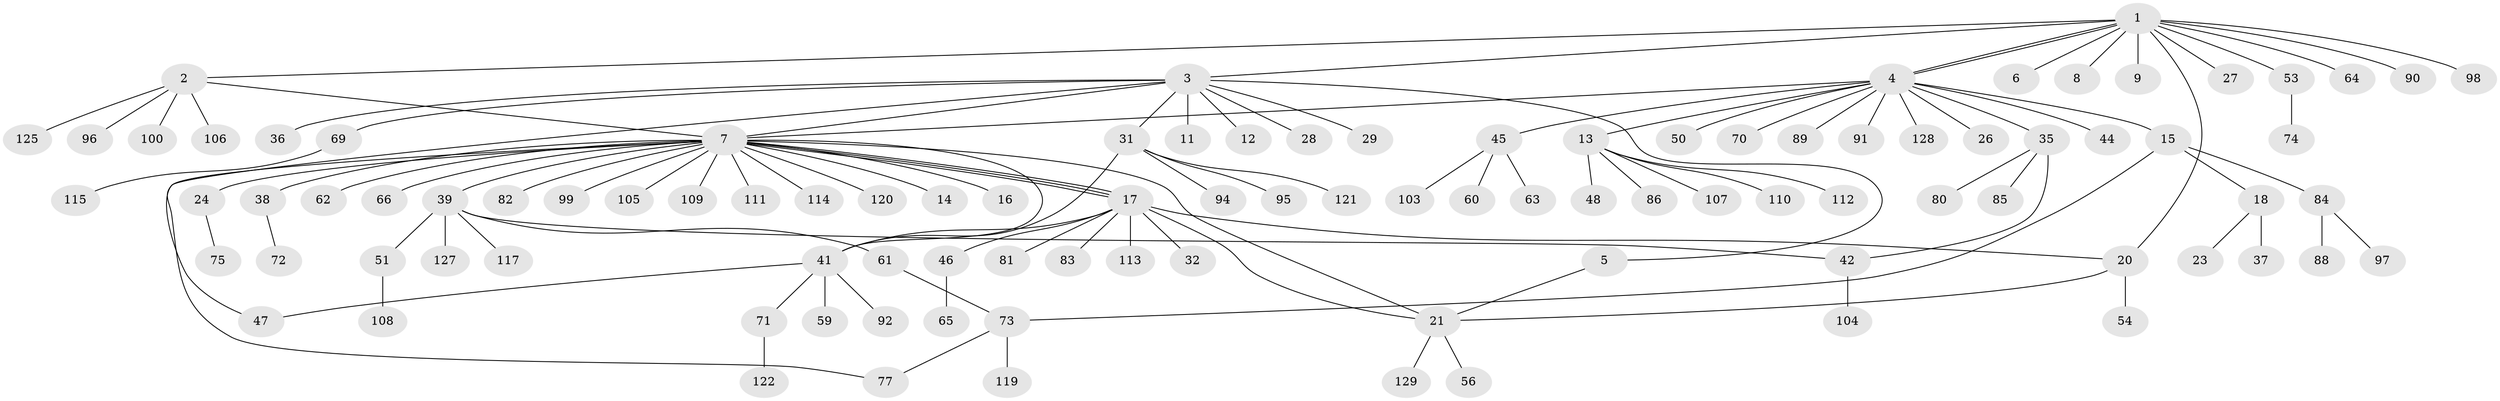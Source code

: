 // Generated by graph-tools (version 1.1) at 2025/51/02/27/25 19:51:55]
// undirected, 101 vertices, 115 edges
graph export_dot {
graph [start="1"]
  node [color=gray90,style=filled];
  1 [super="+19"];
  2 [super="+30"];
  3 [super="+10"];
  4 [super="+116"];
  5;
  6;
  7 [super="+25"];
  8;
  9;
  11;
  12;
  13 [super="+22"];
  14;
  15 [super="+76"];
  16;
  17 [super="+49"];
  18 [super="+33"];
  20 [super="+52"];
  21 [super="+126"];
  23 [super="+78"];
  24 [super="+118"];
  26 [super="+68"];
  27 [super="+43"];
  28 [super="+58"];
  29;
  31 [super="+34"];
  32;
  35 [super="+123"];
  36;
  37;
  38;
  39 [super="+40"];
  41 [super="+67"];
  42 [super="+124"];
  44 [super="+55"];
  45 [super="+57"];
  46;
  47;
  48;
  50;
  51;
  53 [super="+102"];
  54;
  56;
  59;
  60;
  61;
  62;
  63 [super="+87"];
  64;
  65;
  66;
  69;
  70;
  71 [super="+93"];
  72;
  73 [super="+101"];
  74;
  75;
  77 [super="+79"];
  80;
  81;
  82;
  83;
  84;
  85;
  86;
  88;
  89;
  90;
  91;
  92;
  94;
  95;
  96;
  97;
  98;
  99;
  100;
  103;
  104;
  105;
  106;
  107;
  108;
  109;
  110;
  111;
  112;
  113;
  114;
  115;
  117;
  119;
  120;
  121;
  122;
  125;
  127;
  128;
  129;
  1 -- 2;
  1 -- 3;
  1 -- 4;
  1 -- 4;
  1 -- 6;
  1 -- 8;
  1 -- 9;
  1 -- 27;
  1 -- 53;
  1 -- 64;
  1 -- 90;
  1 -- 98;
  1 -- 20;
  2 -- 7;
  2 -- 96;
  2 -- 100;
  2 -- 106;
  2 -- 125;
  3 -- 5;
  3 -- 7;
  3 -- 11;
  3 -- 12;
  3 -- 28;
  3 -- 29;
  3 -- 31;
  3 -- 36;
  3 -- 47;
  3 -- 69;
  4 -- 7;
  4 -- 13;
  4 -- 15;
  4 -- 26;
  4 -- 35;
  4 -- 44;
  4 -- 45;
  4 -- 50;
  4 -- 70;
  4 -- 89;
  4 -- 91;
  4 -- 128;
  5 -- 21;
  7 -- 14;
  7 -- 16;
  7 -- 17;
  7 -- 17;
  7 -- 17;
  7 -- 24;
  7 -- 38;
  7 -- 39;
  7 -- 41;
  7 -- 62;
  7 -- 66;
  7 -- 99;
  7 -- 105;
  7 -- 109 [weight=2];
  7 -- 111;
  7 -- 114;
  7 -- 82;
  7 -- 120;
  7 -- 21;
  7 -- 77;
  13 -- 86;
  13 -- 110;
  13 -- 112;
  13 -- 48;
  13 -- 107;
  15 -- 18;
  15 -- 84;
  15 -- 73;
  17 -- 20;
  17 -- 21;
  17 -- 32;
  17 -- 41;
  17 -- 46;
  17 -- 81;
  17 -- 83;
  17 -- 113;
  18 -- 23;
  18 -- 37;
  20 -- 21;
  20 -- 54;
  21 -- 56;
  21 -- 129;
  24 -- 75;
  31 -- 41;
  31 -- 94;
  31 -- 121;
  31 -- 95;
  35 -- 80;
  35 -- 85;
  35 -- 42;
  38 -- 72;
  39 -- 127;
  39 -- 51;
  39 -- 117;
  39 -- 42;
  39 -- 61;
  41 -- 47;
  41 -- 59;
  41 -- 71 [weight=2];
  41 -- 92;
  42 -- 104;
  45 -- 60;
  45 -- 63;
  45 -- 103;
  46 -- 65;
  51 -- 108;
  53 -- 74;
  61 -- 73;
  69 -- 115;
  71 -- 122;
  73 -- 77;
  73 -- 119;
  84 -- 88;
  84 -- 97;
}
